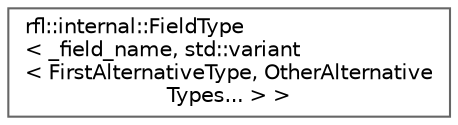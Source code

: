digraph "类继承关系图"
{
 // LATEX_PDF_SIZE
  bgcolor="transparent";
  edge [fontname=Helvetica,fontsize=10,labelfontname=Helvetica,labelfontsize=10];
  node [fontname=Helvetica,fontsize=10,shape=box,height=0.2,width=0.4];
  rankdir="LR";
  Node0 [id="Node000000",label="rfl::internal::FieldType\l\< _field_name, std::variant\l\< FirstAlternativeType, OtherAlternative\lTypes... \> \>",height=0.2,width=0.4,color="grey40", fillcolor="white", style="filled",URL="$structrfl_1_1internal_1_1_field_type_3_01__field__name_00_01std_1_1variant_3_01_first_alternativ88fa4eacfb70f2632f91a55291ef6235.html",tooltip=" "];
}
